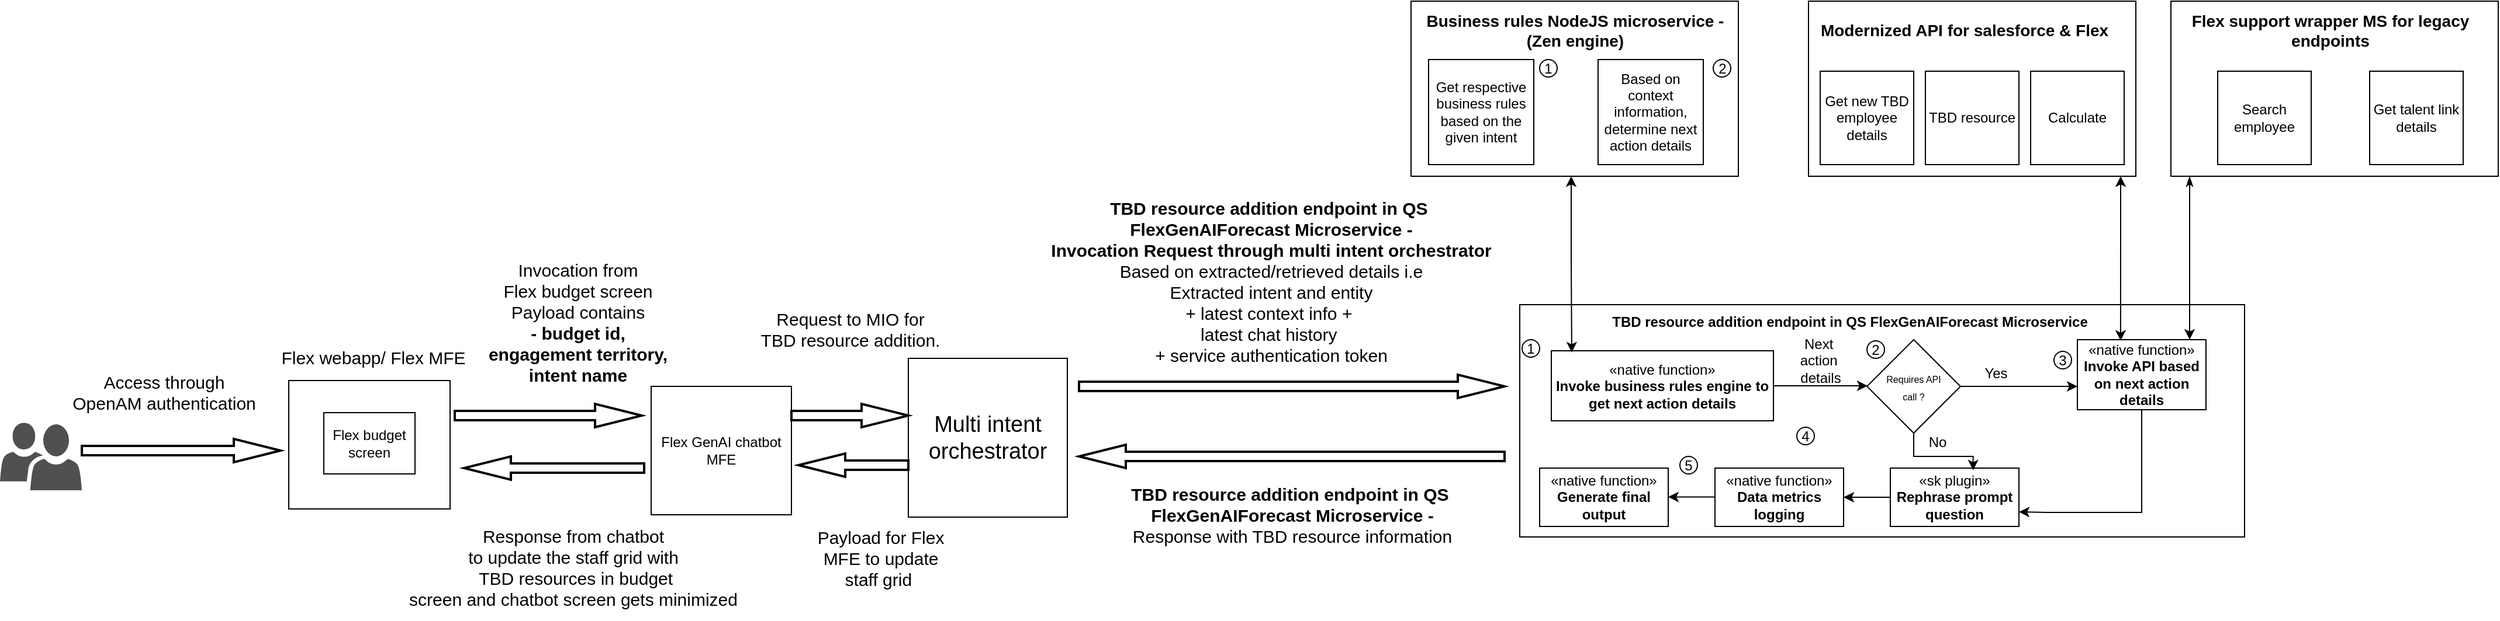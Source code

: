 <mxfile version="26.0.2">
  <diagram name="Page-1" id="gIdaaY2K4BaMiWHqVSfF">
    <mxGraphModel dx="2305" dy="718" grid="1" gridSize="10" guides="1" tooltips="1" connect="1" arrows="1" fold="1" page="1" pageScale="1" pageWidth="1169" pageHeight="827" math="0" shadow="0">
      <root>
        <mxCell id="0" />
        <mxCell id="1" parent="0" />
        <mxCell id="pSrs7uPZZeZ2gySkBNsR-4" value="&lt;font style=&quot;font-size: 19px;&quot;&gt;Multi intent orchestrator&lt;/font&gt;" style="whiteSpace=wrap;html=1;aspect=fixed;" parent="1" vertex="1">
          <mxGeometry x="10" y="506" width="136" height="136" as="geometry" />
        </mxCell>
        <mxCell id="pSrs7uPZZeZ2gySkBNsR-5" value="" style="rounded=0;whiteSpace=wrap;html=1;" parent="1" vertex="1">
          <mxGeometry x="533" y="460" width="620" height="199" as="geometry" />
        </mxCell>
        <mxCell id="pSrs7uPZZeZ2gySkBNsR-7" value="" style="verticalLabelPosition=bottom;verticalAlign=top;html=1;strokeWidth=2;shape=mxgraph.arrows2.arrow;dy=0.6;dx=40;notch=0;" parent="1" vertex="1">
          <mxGeometry x="156" y="520" width="364" height="20" as="geometry" />
        </mxCell>
        <mxCell id="pSrs7uPZZeZ2gySkBNsR-8" value="" style="verticalLabelPosition=bottom;verticalAlign=top;html=1;strokeWidth=2;shape=mxgraph.arrows2.arrow;dy=0.6;dx=40;notch=0;rotation=-180;" parent="1" vertex="1">
          <mxGeometry x="156" y="580" width="364" height="20" as="geometry" />
        </mxCell>
        <mxCell id="pSrs7uPZZeZ2gySkBNsR-9" value="&lt;b&gt;&lt;font style=&quot;font-size: 15px;&quot;&gt;TBD resource addition endpoint in QS&amp;nbsp;&lt;/font&gt;&lt;/b&gt;&lt;div&gt;&lt;b&gt;&lt;font style=&quot;font-size: 15px;&quot;&gt;FlexGenAIForecast Microservice -&lt;/font&gt;&lt;/b&gt;&lt;div&gt;&lt;span style=&quot;font-size: 15px;&quot;&gt;Response with TBD resource information&lt;/span&gt;&lt;/div&gt;&lt;/div&gt;" style="text;html=1;align=center;verticalAlign=middle;resizable=0;points=[];autosize=1;strokeColor=none;fillColor=none;" parent="1" vertex="1">
          <mxGeometry x="188" y="605" width="300" height="70" as="geometry" />
        </mxCell>
        <mxCell id="pSrs7uPZZeZ2gySkBNsR-10" value="&lt;div&gt;&lt;span style=&quot;font-size: 15px;&quot;&gt;&lt;b&gt;TBD resource addition endpoint in QS&amp;nbsp;&lt;/b&gt;&lt;/span&gt;&lt;/div&gt;&lt;div&gt;&lt;span style=&quot;font-size: 15px;&quot;&gt;&lt;b&gt;FlexGenAIForecast Microservice -&lt;/b&gt;&lt;/span&gt;&lt;/div&gt;&lt;div&gt;&lt;span style=&quot;font-size: 15px;&quot;&gt;&lt;b&gt;Invocation Request through multi intent orchestrator&lt;/b&gt;&lt;/span&gt;&lt;/div&gt;&lt;div&gt;&lt;span style=&quot;font-size: 15px;&quot;&gt;Based on extracted/retrieved details i.e&lt;/span&gt;&lt;/div&gt;&lt;div&gt;&lt;span style=&quot;font-size: 15px;&quot;&gt;Extracted intent and entity&lt;/span&gt;&lt;/div&gt;&lt;div&gt;&lt;span style=&quot;font-size: 15px;&quot;&gt;+ latest context info +&amp;nbsp;&lt;/span&gt;&lt;/div&gt;&lt;div&gt;&lt;span style=&quot;font-size: 15px;&quot;&gt;latest chat history&amp;nbsp;&lt;/span&gt;&lt;/div&gt;&lt;div&gt;&lt;span style=&quot;font-size: 15px;&quot;&gt;+ service authentication token&lt;/span&gt;&lt;/div&gt;" style="text;html=1;align=center;verticalAlign=middle;resizable=0;points=[];autosize=1;strokeColor=none;fillColor=none;" parent="1" vertex="1">
          <mxGeometry x="120" y="360" width="400" height="160" as="geometry" />
        </mxCell>
        <mxCell id="pSrs7uPZZeZ2gySkBNsR-15" value="«native function»&lt;br&gt;&lt;b&gt;Generate final output&lt;/b&gt;" style="html=1;whiteSpace=wrap;" parent="1" vertex="1">
          <mxGeometry x="550" y="600" width="110" height="50" as="geometry" />
        </mxCell>
        <mxCell id="pSrs7uPZZeZ2gySkBNsR-16" value="«native function»&lt;br&gt;&lt;b&gt;Data metrics logging&lt;/b&gt;" style="html=1;whiteSpace=wrap;" parent="1" vertex="1">
          <mxGeometry x="700" y="600" width="110" height="50" as="geometry" />
        </mxCell>
        <mxCell id="pSrs7uPZZeZ2gySkBNsR-17" value="«sk plugin»&lt;br&gt;&lt;b&gt;Rephrase prompt question&lt;/b&gt;" style="html=1;whiteSpace=wrap;" parent="1" vertex="1">
          <mxGeometry x="850" y="600" width="110" height="50" as="geometry" />
        </mxCell>
        <mxCell id="pSrs7uPZZeZ2gySkBNsR-18" value="" style="endArrow=classic;html=1;rounded=0;exitX=0;exitY=0.5;exitDx=0;exitDy=0;entryX=1;entryY=0.5;entryDx=0;entryDy=0;" parent="1" source="pSrs7uPZZeZ2gySkBNsR-17" target="pSrs7uPZZeZ2gySkBNsR-16" edge="1">
          <mxGeometry width="50" height="50" relative="1" as="geometry">
            <mxPoint x="850" y="622.95" as="sourcePoint" />
            <mxPoint x="716.5" y="559.999" as="targetPoint" />
          </mxGeometry>
        </mxCell>
        <mxCell id="pSrs7uPZZeZ2gySkBNsR-19" value="" style="endArrow=classic;html=1;rounded=0;exitX=0;exitY=0.5;exitDx=0;exitDy=0;entryX=1;entryY=0.5;entryDx=0;entryDy=0;" parent="1" edge="1">
          <mxGeometry width="50" height="50" relative="1" as="geometry">
            <mxPoint x="700" y="624.7" as="sourcePoint" />
            <mxPoint x="660" y="624.7" as="targetPoint" />
          </mxGeometry>
        </mxCell>
        <mxCell id="pSrs7uPZZeZ2gySkBNsR-20" value="5" style="ellipse;whiteSpace=wrap;html=1;aspect=fixed;" parent="1" vertex="1">
          <mxGeometry x="670" y="590" width="15" height="15" as="geometry" />
        </mxCell>
        <mxCell id="pSrs7uPZZeZ2gySkBNsR-39" style="edgeStyle=orthogonalEdgeStyle;rounded=0;orthogonalLoop=1;jettySize=auto;html=1;" parent="1" source="pSrs7uPZZeZ2gySkBNsR-22" target="pSrs7uPZZeZ2gySkBNsR-24" edge="1">
          <mxGeometry relative="1" as="geometry">
            <Array as="points">
              <mxPoint x="770" y="530" />
              <mxPoint x="770" y="530" />
            </Array>
          </mxGeometry>
        </mxCell>
        <mxCell id="pSrs7uPZZeZ2gySkBNsR-22" value="«native function»&lt;br&gt;&lt;b&gt;Invoke business rules engine to get next action details&lt;/b&gt;" style="html=1;whiteSpace=wrap;" parent="1" vertex="1">
          <mxGeometry x="560" y="499.5" width="190" height="60" as="geometry" />
        </mxCell>
        <mxCell id="pSrs7uPZZeZ2gySkBNsR-34" style="edgeStyle=orthogonalEdgeStyle;rounded=0;orthogonalLoop=1;jettySize=auto;html=1;entryX=1;entryY=0.75;entryDx=0;entryDy=0;" parent="1" source="pSrs7uPZZeZ2gySkBNsR-23" target="pSrs7uPZZeZ2gySkBNsR-17" edge="1">
          <mxGeometry relative="1" as="geometry">
            <Array as="points">
              <mxPoint x="1065" y="638" />
              <mxPoint x="985" y="638" />
            </Array>
          </mxGeometry>
        </mxCell>
        <mxCell id="pSrs7uPZZeZ2gySkBNsR-23" value="«native function»&lt;br&gt;&lt;b&gt;Invoke API based on next action details&lt;/b&gt;" style="html=1;whiteSpace=wrap;" parent="1" vertex="1">
          <mxGeometry x="1010" y="490" width="110" height="60" as="geometry" />
        </mxCell>
        <mxCell id="pSrs7uPZZeZ2gySkBNsR-36" style="edgeStyle=orthogonalEdgeStyle;rounded=0;orthogonalLoop=1;jettySize=auto;html=1;" parent="1" source="pSrs7uPZZeZ2gySkBNsR-24" target="pSrs7uPZZeZ2gySkBNsR-23" edge="1">
          <mxGeometry relative="1" as="geometry">
            <Array as="points">
              <mxPoint x="990" y="530" />
              <mxPoint x="990" y="530" />
            </Array>
          </mxGeometry>
        </mxCell>
        <mxCell id="pSrs7uPZZeZ2gySkBNsR-24" value="&lt;font style=&quot;font-size: 8px; line-height: 50%;&quot;&gt;Requires API &lt;br&gt;call ?&lt;/font&gt;" style="rhombus;whiteSpace=wrap;html=1;" parent="1" vertex="1">
          <mxGeometry x="830" y="490" width="80" height="80" as="geometry" />
        </mxCell>
        <mxCell id="pSrs7uPZZeZ2gySkBNsR-28" value="4" style="ellipse;whiteSpace=wrap;html=1;aspect=fixed;" parent="1" vertex="1">
          <mxGeometry x="770" y="565" width="15" height="15" as="geometry" />
        </mxCell>
        <mxCell id="pSrs7uPZZeZ2gySkBNsR-29" value="1" style="ellipse;whiteSpace=wrap;html=1;aspect=fixed;" parent="1" vertex="1">
          <mxGeometry x="535" y="490" width="15" height="15" as="geometry" />
        </mxCell>
        <mxCell id="pSrs7uPZZeZ2gySkBNsR-30" value="2" style="ellipse;whiteSpace=wrap;html=1;aspect=fixed;" parent="1" vertex="1">
          <mxGeometry x="830" y="491" width="15" height="15" as="geometry" />
        </mxCell>
        <mxCell id="pSrs7uPZZeZ2gySkBNsR-37" value="3" style="ellipse;whiteSpace=wrap;html=1;aspect=fixed;" parent="1" vertex="1">
          <mxGeometry x="990" y="500" width="15" height="15" as="geometry" />
        </mxCell>
        <mxCell id="pSrs7uPZZeZ2gySkBNsR-38" style="edgeStyle=orthogonalEdgeStyle;rounded=0;orthogonalLoop=1;jettySize=auto;html=1;entryX=0.644;entryY=0.038;entryDx=0;entryDy=0;entryPerimeter=0;" parent="1" source="pSrs7uPZZeZ2gySkBNsR-24" target="pSrs7uPZZeZ2gySkBNsR-17" edge="1">
          <mxGeometry relative="1" as="geometry" />
        </mxCell>
        <mxCell id="pSrs7uPZZeZ2gySkBNsR-40" value="Next&amp;nbsp;&lt;div&gt;action&amp;nbsp;&lt;/div&gt;&lt;div&gt;details&lt;/div&gt;" style="text;html=1;align=center;verticalAlign=middle;resizable=0;points=[];autosize=1;strokeColor=none;fillColor=none;" parent="1" vertex="1">
          <mxGeometry x="760" y="477.5" width="60" height="60" as="geometry" />
        </mxCell>
        <mxCell id="pSrs7uPZZeZ2gySkBNsR-41" value="Yes&lt;div&gt;&lt;br&gt;&lt;/div&gt;" style="text;html=1;align=center;verticalAlign=middle;resizable=0;points=[];autosize=1;strokeColor=none;fillColor=none;" parent="1" vertex="1">
          <mxGeometry x="920" y="506" width="40" height="40" as="geometry" />
        </mxCell>
        <mxCell id="pSrs7uPZZeZ2gySkBNsR-42" value="No&lt;div&gt;&lt;br&gt;&lt;/div&gt;" style="text;html=1;align=center;verticalAlign=middle;resizable=0;points=[];autosize=1;strokeColor=none;fillColor=none;" parent="1" vertex="1">
          <mxGeometry x="870" y="565" width="40" height="40" as="geometry" />
        </mxCell>
        <mxCell id="pSrs7uPZZeZ2gySkBNsR-43" value="&lt;div&gt;&lt;b&gt;TBD resource addition endpoint in QS&amp;nbsp;&lt;/b&gt;&lt;b style=&quot;background-color: initial;&quot;&gt;FlexGenAIForecast Microservice&lt;/b&gt;&lt;/div&gt;" style="text;html=1;align=center;verticalAlign=middle;resizable=0;points=[];autosize=1;strokeColor=none;fillColor=none;" parent="1" vertex="1">
          <mxGeometry x="600" y="460" width="430" height="30" as="geometry" />
        </mxCell>
        <mxCell id="pSrs7uPZZeZ2gySkBNsR-54" value="" style="rounded=0;whiteSpace=wrap;html=1;" parent="1" vertex="1">
          <mxGeometry x="440" y="200" width="280" height="150" as="geometry" />
        </mxCell>
        <mxCell id="pSrs7uPZZeZ2gySkBNsR-55" value="" style="rounded=0;whiteSpace=wrap;html=1;" parent="1" vertex="1">
          <mxGeometry x="780" y="200" width="280" height="150" as="geometry" />
        </mxCell>
        <mxCell id="pSrs7uPZZeZ2gySkBNsR-56" value="" style="rounded=0;whiteSpace=wrap;html=1;" parent="1" vertex="1">
          <mxGeometry x="1090" y="200" width="280" height="150" as="geometry" />
        </mxCell>
        <mxCell id="pSrs7uPZZeZ2gySkBNsR-57" value="Get new TBD employee details" style="whiteSpace=wrap;html=1;aspect=fixed;" parent="1" vertex="1">
          <mxGeometry x="790" y="260" width="80" height="80" as="geometry" />
        </mxCell>
        <mxCell id="pSrs7uPZZeZ2gySkBNsR-58" value="TBD resource" style="whiteSpace=wrap;html=1;aspect=fixed;" parent="1" vertex="1">
          <mxGeometry x="880" y="260" width="80" height="80" as="geometry" />
        </mxCell>
        <mxCell id="pSrs7uPZZeZ2gySkBNsR-59" value="Calculate" style="whiteSpace=wrap;html=1;aspect=fixed;" parent="1" vertex="1">
          <mxGeometry x="970" y="260" width="80" height="80" as="geometry" />
        </mxCell>
        <mxCell id="pSrs7uPZZeZ2gySkBNsR-60" value="&lt;font style=&quot;font-size: 14px;&quot;&gt;&lt;b&gt;Modernized API for salesforce &amp;amp; Flex&lt;/b&gt;&lt;/font&gt;" style="text;html=1;align=center;verticalAlign=middle;whiteSpace=wrap;rounded=0;" parent="1" vertex="1">
          <mxGeometry x="780" y="210" width="267" height="30" as="geometry" />
        </mxCell>
        <mxCell id="pSrs7uPZZeZ2gySkBNsR-62" value="Search employee" style="whiteSpace=wrap;html=1;aspect=fixed;" parent="1" vertex="1">
          <mxGeometry x="1130" y="260" width="80" height="80" as="geometry" />
        </mxCell>
        <mxCell id="pSrs7uPZZeZ2gySkBNsR-63" value="Get talent link details" style="whiteSpace=wrap;html=1;aspect=fixed;" parent="1" vertex="1">
          <mxGeometry x="1260" y="260" width="80" height="80" as="geometry" />
        </mxCell>
        <mxCell id="pSrs7uPZZeZ2gySkBNsR-65" value="&lt;font style=&quot;font-size: 14px;&quot;&gt;&lt;b&gt;Flex support wrapper MS for legacy endpoints&lt;/b&gt;&lt;/font&gt;" style="text;html=1;align=center;verticalAlign=middle;whiteSpace=wrap;rounded=0;" parent="1" vertex="1">
          <mxGeometry x="1093" y="210" width="267" height="30" as="geometry" />
        </mxCell>
        <mxCell id="pSrs7uPZZeZ2gySkBNsR-66" value="Get respective business rules based on the given intent" style="whiteSpace=wrap;html=1;aspect=fixed;" parent="1" vertex="1">
          <mxGeometry x="455" y="250" width="90" height="90" as="geometry" />
        </mxCell>
        <mxCell id="pSrs7uPZZeZ2gySkBNsR-67" value="Based on context information, determine next action details" style="whiteSpace=wrap;html=1;aspect=fixed;" parent="1" vertex="1">
          <mxGeometry x="600" y="250" width="90" height="90" as="geometry" />
        </mxCell>
        <mxCell id="pSrs7uPZZeZ2gySkBNsR-68" value="1" style="ellipse;whiteSpace=wrap;html=1;aspect=fixed;" parent="1" vertex="1">
          <mxGeometry x="550" y="250" width="15" height="15" as="geometry" />
        </mxCell>
        <mxCell id="pSrs7uPZZeZ2gySkBNsR-69" value="2" style="ellipse;whiteSpace=wrap;html=1;aspect=fixed;" parent="1" vertex="1">
          <mxGeometry x="698.5" y="250" width="15" height="15" as="geometry" />
        </mxCell>
        <mxCell id="pSrs7uPZZeZ2gySkBNsR-70" value="&lt;font style=&quot;font-size: 14px;&quot;&gt;&lt;b&gt;Business rules NodeJS microservice - (Zen engine)&lt;/b&gt;&lt;/font&gt;" style="text;html=1;align=center;verticalAlign=middle;whiteSpace=wrap;rounded=0;" parent="1" vertex="1">
          <mxGeometry x="446.5" y="210" width="267" height="30" as="geometry" />
        </mxCell>
        <mxCell id="pSrs7uPZZeZ2gySkBNsR-74" style="edgeStyle=orthogonalEdgeStyle;rounded=0;orthogonalLoop=1;jettySize=auto;html=1;entryX=0.092;entryY=0.024;entryDx=0;entryDy=0;entryPerimeter=0;startArrow=classic;startFill=1;" parent="1" source="pSrs7uPZZeZ2gySkBNsR-54" target="pSrs7uPZZeZ2gySkBNsR-22" edge="1">
          <mxGeometry relative="1" as="geometry">
            <Array as="points">
              <mxPoint x="577" y="425" />
              <mxPoint x="578" y="425" />
            </Array>
          </mxGeometry>
        </mxCell>
        <mxCell id="pSrs7uPZZeZ2gySkBNsR-75" style="edgeStyle=orthogonalEdgeStyle;rounded=0;orthogonalLoop=1;jettySize=auto;html=1;entryX=0.336;entryY=0.015;entryDx=0;entryDy=0;entryPerimeter=0;startArrow=classic;startFill=1;" parent="1" source="pSrs7uPZZeZ2gySkBNsR-55" target="pSrs7uPZZeZ2gySkBNsR-23" edge="1">
          <mxGeometry relative="1" as="geometry">
            <Array as="points">
              <mxPoint x="1047" y="380" />
              <mxPoint x="1047" y="380" />
            </Array>
          </mxGeometry>
        </mxCell>
        <mxCell id="pSrs7uPZZeZ2gySkBNsR-76" style="edgeStyle=orthogonalEdgeStyle;rounded=0;orthogonalLoop=1;jettySize=auto;html=1;startArrow=classicThin;startFill=1;" parent="1" source="pSrs7uPZZeZ2gySkBNsR-56" edge="1">
          <mxGeometry relative="1" as="geometry">
            <mxPoint x="1106" y="490" as="targetPoint" />
            <Array as="points">
              <mxPoint x="1106" y="390" />
              <mxPoint x="1106" y="390" />
            </Array>
          </mxGeometry>
        </mxCell>
        <mxCell id="oPa8zWOb1V9ht8Th1zbh-1" value="Flex GenAI chatbot MFE" style="rounded=0;whiteSpace=wrap;html=1;" parent="1" vertex="1">
          <mxGeometry x="-210" y="530" width="120" height="110" as="geometry" />
        </mxCell>
        <mxCell id="oPa8zWOb1V9ht8Th1zbh-4" value="" style="verticalLabelPosition=bottom;verticalAlign=top;html=1;strokeWidth=2;shape=mxgraph.arrows2.arrow;dy=0.6;dx=40;notch=0;" parent="1" vertex="1">
          <mxGeometry x="-90" y="545" width="100" height="20" as="geometry" />
        </mxCell>
        <mxCell id="oPa8zWOb1V9ht8Th1zbh-5" value="" style="verticalLabelPosition=bottom;verticalAlign=top;html=1;strokeWidth=2;shape=mxgraph.arrows2.arrow;dy=0.6;dx=40;notch=0;rotation=-180;" parent="1" vertex="1">
          <mxGeometry x="-84" y="587.5" width="94" height="20" as="geometry" />
        </mxCell>
        <mxCell id="TLiKw5Zl44_ZbLvSAun2-2" value="" style="verticalLabelPosition=bottom;verticalAlign=top;html=1;strokeWidth=2;shape=mxgraph.arrows2.arrow;dy=0.6;dx=40;notch=0;" vertex="1" parent="1">
          <mxGeometry x="-378" y="545" width="160" height="20" as="geometry" />
        </mxCell>
        <mxCell id="TLiKw5Zl44_ZbLvSAun2-3" value="" style="verticalLabelPosition=bottom;verticalAlign=top;html=1;strokeWidth=2;shape=mxgraph.arrows2.arrow;dy=0.6;dx=40;notch=0;rotation=-180;" vertex="1" parent="1">
          <mxGeometry x="-370" y="590" width="154" height="20" as="geometry" />
        </mxCell>
        <mxCell id="TLiKw5Zl44_ZbLvSAun2-4" value="&lt;span style=&quot;font-size: 15px;&quot;&gt;Response from chatbot &lt;br&gt;to update the staff grid with&lt;br&gt;&amp;nbsp;TBD resources&amp;nbsp;&lt;/span&gt;&lt;span style=&quot;font-size: 15px;&quot;&gt;in budget &lt;br&gt;screen and chatbot screen gets minimized&lt;/span&gt;" style="text;html=1;align=center;verticalAlign=middle;resizable=0;points=[];autosize=1;strokeColor=none;fillColor=none;" vertex="1" parent="1">
          <mxGeometry x="-427" y="640" width="300" height="90" as="geometry" />
        </mxCell>
        <mxCell id="TLiKw5Zl44_ZbLvSAun2-5" value="&lt;span style=&quot;font-size: 15px;&quot;&gt;Invocation from &lt;/span&gt;&lt;br&gt;&lt;span style=&quot;font-size: 15px;&quot;&gt;Flex budget screen&lt;/span&gt;&lt;br&gt;&lt;div style=&quot;&quot;&gt;&lt;span style=&quot;font-size: 15px;&quot;&gt;Payload contains&lt;/span&gt;&lt;/div&gt;&lt;div style=&quot;&quot;&gt;&lt;span style=&quot;font-size: 15px;&quot;&gt;&lt;b&gt;- budget id,&lt;/b&gt;&lt;/span&gt;&lt;/div&gt;&lt;div style=&quot;&quot;&gt;&lt;span style=&quot;font-size: 15px;&quot;&gt;&lt;b&gt;engagement territory,&lt;/b&gt;&lt;/span&gt;&lt;/div&gt;&lt;div style=&quot;&quot;&gt;&lt;span style=&quot;font-size: 15px;&quot;&gt;&lt;b&gt;intent name&lt;/b&gt;&lt;/span&gt;&lt;/div&gt;&lt;div style=&quot;font-size: 15px;&quot;&gt;&lt;br&gt;&lt;/div&gt;" style="text;html=1;align=center;verticalAlign=middle;resizable=0;points=[];autosize=1;strokeColor=none;fillColor=none;" vertex="1" parent="1">
          <mxGeometry x="-363" y="414" width="180" height="140" as="geometry" />
        </mxCell>
        <mxCell id="TLiKw5Zl44_ZbLvSAun2-6" value="&lt;span style=&quot;font-size: 15px;&quot;&gt;Request to MIO for &lt;br&gt;TBD resource addition.&lt;br&gt;&lt;br&gt;&lt;/span&gt;" style="text;html=1;align=center;verticalAlign=middle;resizable=0;points=[];autosize=1;strokeColor=none;fillColor=none;" vertex="1" parent="1">
          <mxGeometry x="-130" y="455" width="180" height="70" as="geometry" />
        </mxCell>
        <mxCell id="TLiKw5Zl44_ZbLvSAun2-8" value="&lt;span style=&quot;font-size: 15px;&quot;&gt;Payload for Flex &lt;br&gt;MFE to update &lt;br&gt;staff grid&amp;nbsp;&lt;/span&gt;" style="text;html=1;align=center;verticalAlign=middle;resizable=0;points=[];autosize=1;strokeColor=none;fillColor=none;" vertex="1" parent="1">
          <mxGeometry x="-79" y="642" width="130" height="70" as="geometry" />
        </mxCell>
        <mxCell id="TLiKw5Zl44_ZbLvSAun2-9" value="" style="rounded=0;whiteSpace=wrap;html=1;" vertex="1" parent="1">
          <mxGeometry x="-520" y="525" width="138" height="110" as="geometry" />
        </mxCell>
        <mxCell id="TLiKw5Zl44_ZbLvSAun2-12" value="" style="sketch=0;pointerEvents=1;shadow=0;dashed=0;html=1;strokeColor=none;labelPosition=center;verticalLabelPosition=bottom;verticalAlign=top;align=center;fillColor=#505050;shape=mxgraph.mscae.intune.user_group" vertex="1" parent="1">
          <mxGeometry x="-767" y="561" width="70" height="58" as="geometry" />
        </mxCell>
        <mxCell id="TLiKw5Zl44_ZbLvSAun2-14" value="&lt;span style=&quot;font-size: 15px;&quot;&gt;Flex webapp/ Flex MFE&lt;/span&gt;" style="text;html=1;align=center;verticalAlign=middle;resizable=0;points=[];autosize=1;strokeColor=none;fillColor=none;" vertex="1" parent="1">
          <mxGeometry x="-538" y="490" width="180" height="30" as="geometry" />
        </mxCell>
        <mxCell id="TLiKw5Zl44_ZbLvSAun2-15" value="" style="verticalLabelPosition=bottom;verticalAlign=top;html=1;strokeWidth=2;shape=mxgraph.arrows2.arrow;dy=0.6;dx=40;notch=0;" vertex="1" parent="1">
          <mxGeometry x="-697" y="575" width="170" height="20" as="geometry" />
        </mxCell>
        <mxCell id="TLiKw5Zl44_ZbLvSAun2-16" value="&lt;span style=&quot;font-size: 15px;&quot;&gt;Access through &lt;br&gt;OpenAM authentication&lt;/span&gt;" style="text;html=1;align=center;verticalAlign=middle;resizable=0;points=[];autosize=1;strokeColor=none;fillColor=none;" vertex="1" parent="1">
          <mxGeometry x="-717" y="509.5" width="180" height="50" as="geometry" />
        </mxCell>
        <mxCell id="TLiKw5Zl44_ZbLvSAun2-17" value="Flex budget screen" style="rounded=0;whiteSpace=wrap;html=1;" vertex="1" parent="1">
          <mxGeometry x="-490" y="552.5" width="78" height="52.5" as="geometry" />
        </mxCell>
      </root>
    </mxGraphModel>
  </diagram>
</mxfile>
